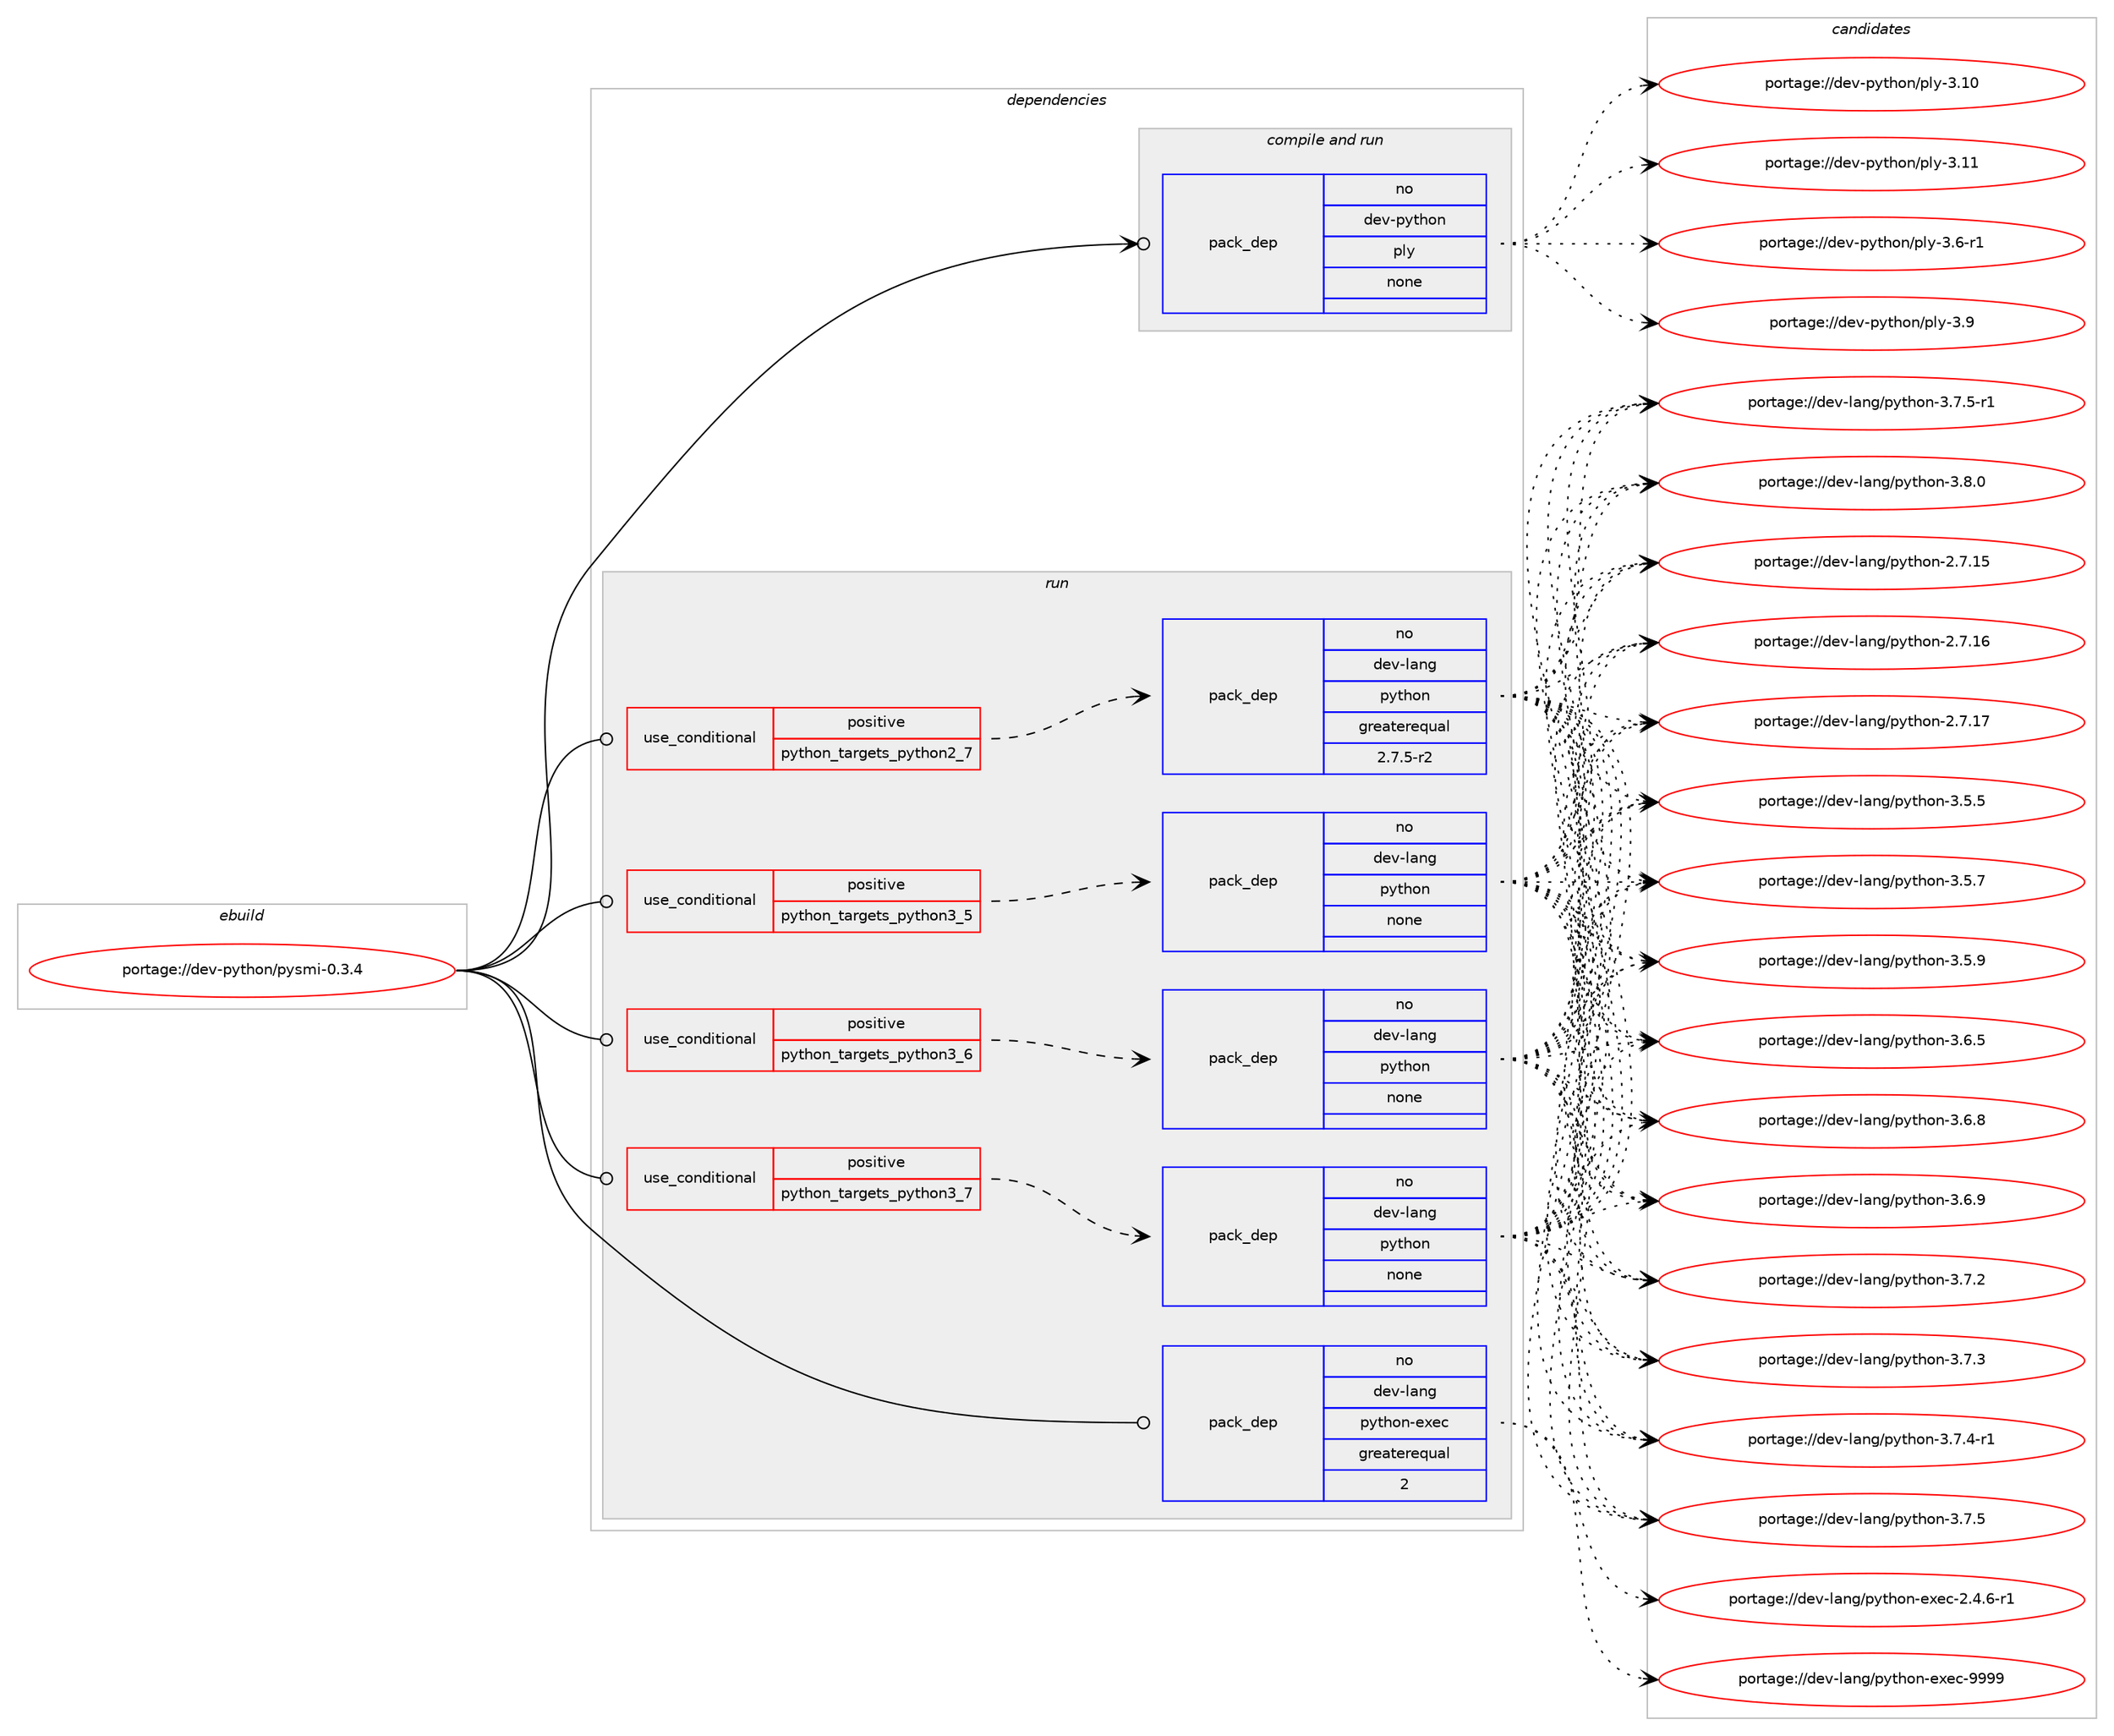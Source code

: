 digraph prolog {

# *************
# Graph options
# *************

newrank=true;
concentrate=true;
compound=true;
graph [rankdir=LR,fontname=Helvetica,fontsize=10,ranksep=1.5];#, ranksep=2.5, nodesep=0.2];
edge  [arrowhead=vee];
node  [fontname=Helvetica,fontsize=10];

# **********
# The ebuild
# **********

subgraph cluster_leftcol {
color=gray;
rank=same;
label=<<i>ebuild</i>>;
id [label="portage://dev-python/pysmi-0.3.4", color=red, width=4, href="../dev-python/pysmi-0.3.4.svg"];
}

# ****************
# The dependencies
# ****************

subgraph cluster_midcol {
color=gray;
label=<<i>dependencies</i>>;
subgraph cluster_compile {
fillcolor="#eeeeee";
style=filled;
label=<<i>compile</i>>;
}
subgraph cluster_compileandrun {
fillcolor="#eeeeee";
style=filled;
label=<<i>compile and run</i>>;
subgraph pack124204 {
dependency163683 [label=<<TABLE BORDER="0" CELLBORDER="1" CELLSPACING="0" CELLPADDING="4" WIDTH="220"><TR><TD ROWSPAN="6" CELLPADDING="30">pack_dep</TD></TR><TR><TD WIDTH="110">no</TD></TR><TR><TD>dev-python</TD></TR><TR><TD>ply</TD></TR><TR><TD>none</TD></TR><TR><TD></TD></TR></TABLE>>, shape=none, color=blue];
}
id:e -> dependency163683:w [weight=20,style="solid",arrowhead="odotvee"];
}
subgraph cluster_run {
fillcolor="#eeeeee";
style=filled;
label=<<i>run</i>>;
subgraph cond36098 {
dependency163684 [label=<<TABLE BORDER="0" CELLBORDER="1" CELLSPACING="0" CELLPADDING="4"><TR><TD ROWSPAN="3" CELLPADDING="10">use_conditional</TD></TR><TR><TD>positive</TD></TR><TR><TD>python_targets_python2_7</TD></TR></TABLE>>, shape=none, color=red];
subgraph pack124205 {
dependency163685 [label=<<TABLE BORDER="0" CELLBORDER="1" CELLSPACING="0" CELLPADDING="4" WIDTH="220"><TR><TD ROWSPAN="6" CELLPADDING="30">pack_dep</TD></TR><TR><TD WIDTH="110">no</TD></TR><TR><TD>dev-lang</TD></TR><TR><TD>python</TD></TR><TR><TD>greaterequal</TD></TR><TR><TD>2.7.5-r2</TD></TR></TABLE>>, shape=none, color=blue];
}
dependency163684:e -> dependency163685:w [weight=20,style="dashed",arrowhead="vee"];
}
id:e -> dependency163684:w [weight=20,style="solid",arrowhead="odot"];
subgraph cond36099 {
dependency163686 [label=<<TABLE BORDER="0" CELLBORDER="1" CELLSPACING="0" CELLPADDING="4"><TR><TD ROWSPAN="3" CELLPADDING="10">use_conditional</TD></TR><TR><TD>positive</TD></TR><TR><TD>python_targets_python3_5</TD></TR></TABLE>>, shape=none, color=red];
subgraph pack124206 {
dependency163687 [label=<<TABLE BORDER="0" CELLBORDER="1" CELLSPACING="0" CELLPADDING="4" WIDTH="220"><TR><TD ROWSPAN="6" CELLPADDING="30">pack_dep</TD></TR><TR><TD WIDTH="110">no</TD></TR><TR><TD>dev-lang</TD></TR><TR><TD>python</TD></TR><TR><TD>none</TD></TR><TR><TD></TD></TR></TABLE>>, shape=none, color=blue];
}
dependency163686:e -> dependency163687:w [weight=20,style="dashed",arrowhead="vee"];
}
id:e -> dependency163686:w [weight=20,style="solid",arrowhead="odot"];
subgraph cond36100 {
dependency163688 [label=<<TABLE BORDER="0" CELLBORDER="1" CELLSPACING="0" CELLPADDING="4"><TR><TD ROWSPAN="3" CELLPADDING="10">use_conditional</TD></TR><TR><TD>positive</TD></TR><TR><TD>python_targets_python3_6</TD></TR></TABLE>>, shape=none, color=red];
subgraph pack124207 {
dependency163689 [label=<<TABLE BORDER="0" CELLBORDER="1" CELLSPACING="0" CELLPADDING="4" WIDTH="220"><TR><TD ROWSPAN="6" CELLPADDING="30">pack_dep</TD></TR><TR><TD WIDTH="110">no</TD></TR><TR><TD>dev-lang</TD></TR><TR><TD>python</TD></TR><TR><TD>none</TD></TR><TR><TD></TD></TR></TABLE>>, shape=none, color=blue];
}
dependency163688:e -> dependency163689:w [weight=20,style="dashed",arrowhead="vee"];
}
id:e -> dependency163688:w [weight=20,style="solid",arrowhead="odot"];
subgraph cond36101 {
dependency163690 [label=<<TABLE BORDER="0" CELLBORDER="1" CELLSPACING="0" CELLPADDING="4"><TR><TD ROWSPAN="3" CELLPADDING="10">use_conditional</TD></TR><TR><TD>positive</TD></TR><TR><TD>python_targets_python3_7</TD></TR></TABLE>>, shape=none, color=red];
subgraph pack124208 {
dependency163691 [label=<<TABLE BORDER="0" CELLBORDER="1" CELLSPACING="0" CELLPADDING="4" WIDTH="220"><TR><TD ROWSPAN="6" CELLPADDING="30">pack_dep</TD></TR><TR><TD WIDTH="110">no</TD></TR><TR><TD>dev-lang</TD></TR><TR><TD>python</TD></TR><TR><TD>none</TD></TR><TR><TD></TD></TR></TABLE>>, shape=none, color=blue];
}
dependency163690:e -> dependency163691:w [weight=20,style="dashed",arrowhead="vee"];
}
id:e -> dependency163690:w [weight=20,style="solid",arrowhead="odot"];
subgraph pack124209 {
dependency163692 [label=<<TABLE BORDER="0" CELLBORDER="1" CELLSPACING="0" CELLPADDING="4" WIDTH="220"><TR><TD ROWSPAN="6" CELLPADDING="30">pack_dep</TD></TR><TR><TD WIDTH="110">no</TD></TR><TR><TD>dev-lang</TD></TR><TR><TD>python-exec</TD></TR><TR><TD>greaterequal</TD></TR><TR><TD>2</TD></TR></TABLE>>, shape=none, color=blue];
}
id:e -> dependency163692:w [weight=20,style="solid",arrowhead="odot"];
}
}

# **************
# The candidates
# **************

subgraph cluster_choices {
rank=same;
color=gray;
label=<<i>candidates</i>>;

subgraph choice124204 {
color=black;
nodesep=1;
choiceportage10010111845112121116104111110471121081214551464948 [label="portage://dev-python/ply-3.10", color=red, width=4,href="../dev-python/ply-3.10.svg"];
choiceportage10010111845112121116104111110471121081214551464949 [label="portage://dev-python/ply-3.11", color=red, width=4,href="../dev-python/ply-3.11.svg"];
choiceportage1001011184511212111610411111047112108121455146544511449 [label="portage://dev-python/ply-3.6-r1", color=red, width=4,href="../dev-python/ply-3.6-r1.svg"];
choiceportage100101118451121211161041111104711210812145514657 [label="portage://dev-python/ply-3.9", color=red, width=4,href="../dev-python/ply-3.9.svg"];
dependency163683:e -> choiceportage10010111845112121116104111110471121081214551464948:w [style=dotted,weight="100"];
dependency163683:e -> choiceportage10010111845112121116104111110471121081214551464949:w [style=dotted,weight="100"];
dependency163683:e -> choiceportage1001011184511212111610411111047112108121455146544511449:w [style=dotted,weight="100"];
dependency163683:e -> choiceportage100101118451121211161041111104711210812145514657:w [style=dotted,weight="100"];
}
subgraph choice124205 {
color=black;
nodesep=1;
choiceportage10010111845108971101034711212111610411111045504655464953 [label="portage://dev-lang/python-2.7.15", color=red, width=4,href="../dev-lang/python-2.7.15.svg"];
choiceportage10010111845108971101034711212111610411111045504655464954 [label="portage://dev-lang/python-2.7.16", color=red, width=4,href="../dev-lang/python-2.7.16.svg"];
choiceportage10010111845108971101034711212111610411111045504655464955 [label="portage://dev-lang/python-2.7.17", color=red, width=4,href="../dev-lang/python-2.7.17.svg"];
choiceportage100101118451089711010347112121116104111110455146534653 [label="portage://dev-lang/python-3.5.5", color=red, width=4,href="../dev-lang/python-3.5.5.svg"];
choiceportage100101118451089711010347112121116104111110455146534655 [label="portage://dev-lang/python-3.5.7", color=red, width=4,href="../dev-lang/python-3.5.7.svg"];
choiceportage100101118451089711010347112121116104111110455146534657 [label="portage://dev-lang/python-3.5.9", color=red, width=4,href="../dev-lang/python-3.5.9.svg"];
choiceportage100101118451089711010347112121116104111110455146544653 [label="portage://dev-lang/python-3.6.5", color=red, width=4,href="../dev-lang/python-3.6.5.svg"];
choiceportage100101118451089711010347112121116104111110455146544656 [label="portage://dev-lang/python-3.6.8", color=red, width=4,href="../dev-lang/python-3.6.8.svg"];
choiceportage100101118451089711010347112121116104111110455146544657 [label="portage://dev-lang/python-3.6.9", color=red, width=4,href="../dev-lang/python-3.6.9.svg"];
choiceportage100101118451089711010347112121116104111110455146554650 [label="portage://dev-lang/python-3.7.2", color=red, width=4,href="../dev-lang/python-3.7.2.svg"];
choiceportage100101118451089711010347112121116104111110455146554651 [label="portage://dev-lang/python-3.7.3", color=red, width=4,href="../dev-lang/python-3.7.3.svg"];
choiceportage1001011184510897110103471121211161041111104551465546524511449 [label="portage://dev-lang/python-3.7.4-r1", color=red, width=4,href="../dev-lang/python-3.7.4-r1.svg"];
choiceportage100101118451089711010347112121116104111110455146554653 [label="portage://dev-lang/python-3.7.5", color=red, width=4,href="../dev-lang/python-3.7.5.svg"];
choiceportage1001011184510897110103471121211161041111104551465546534511449 [label="portage://dev-lang/python-3.7.5-r1", color=red, width=4,href="../dev-lang/python-3.7.5-r1.svg"];
choiceportage100101118451089711010347112121116104111110455146564648 [label="portage://dev-lang/python-3.8.0", color=red, width=4,href="../dev-lang/python-3.8.0.svg"];
dependency163685:e -> choiceportage10010111845108971101034711212111610411111045504655464953:w [style=dotted,weight="100"];
dependency163685:e -> choiceportage10010111845108971101034711212111610411111045504655464954:w [style=dotted,weight="100"];
dependency163685:e -> choiceportage10010111845108971101034711212111610411111045504655464955:w [style=dotted,weight="100"];
dependency163685:e -> choiceportage100101118451089711010347112121116104111110455146534653:w [style=dotted,weight="100"];
dependency163685:e -> choiceportage100101118451089711010347112121116104111110455146534655:w [style=dotted,weight="100"];
dependency163685:e -> choiceportage100101118451089711010347112121116104111110455146534657:w [style=dotted,weight="100"];
dependency163685:e -> choiceportage100101118451089711010347112121116104111110455146544653:w [style=dotted,weight="100"];
dependency163685:e -> choiceportage100101118451089711010347112121116104111110455146544656:w [style=dotted,weight="100"];
dependency163685:e -> choiceportage100101118451089711010347112121116104111110455146544657:w [style=dotted,weight="100"];
dependency163685:e -> choiceportage100101118451089711010347112121116104111110455146554650:w [style=dotted,weight="100"];
dependency163685:e -> choiceportage100101118451089711010347112121116104111110455146554651:w [style=dotted,weight="100"];
dependency163685:e -> choiceportage1001011184510897110103471121211161041111104551465546524511449:w [style=dotted,weight="100"];
dependency163685:e -> choiceportage100101118451089711010347112121116104111110455146554653:w [style=dotted,weight="100"];
dependency163685:e -> choiceportage1001011184510897110103471121211161041111104551465546534511449:w [style=dotted,weight="100"];
dependency163685:e -> choiceportage100101118451089711010347112121116104111110455146564648:w [style=dotted,weight="100"];
}
subgraph choice124206 {
color=black;
nodesep=1;
choiceportage10010111845108971101034711212111610411111045504655464953 [label="portage://dev-lang/python-2.7.15", color=red, width=4,href="../dev-lang/python-2.7.15.svg"];
choiceportage10010111845108971101034711212111610411111045504655464954 [label="portage://dev-lang/python-2.7.16", color=red, width=4,href="../dev-lang/python-2.7.16.svg"];
choiceportage10010111845108971101034711212111610411111045504655464955 [label="portage://dev-lang/python-2.7.17", color=red, width=4,href="../dev-lang/python-2.7.17.svg"];
choiceportage100101118451089711010347112121116104111110455146534653 [label="portage://dev-lang/python-3.5.5", color=red, width=4,href="../dev-lang/python-3.5.5.svg"];
choiceportage100101118451089711010347112121116104111110455146534655 [label="portage://dev-lang/python-3.5.7", color=red, width=4,href="../dev-lang/python-3.5.7.svg"];
choiceportage100101118451089711010347112121116104111110455146534657 [label="portage://dev-lang/python-3.5.9", color=red, width=4,href="../dev-lang/python-3.5.9.svg"];
choiceportage100101118451089711010347112121116104111110455146544653 [label="portage://dev-lang/python-3.6.5", color=red, width=4,href="../dev-lang/python-3.6.5.svg"];
choiceportage100101118451089711010347112121116104111110455146544656 [label="portage://dev-lang/python-3.6.8", color=red, width=4,href="../dev-lang/python-3.6.8.svg"];
choiceportage100101118451089711010347112121116104111110455146544657 [label="portage://dev-lang/python-3.6.9", color=red, width=4,href="../dev-lang/python-3.6.9.svg"];
choiceportage100101118451089711010347112121116104111110455146554650 [label="portage://dev-lang/python-3.7.2", color=red, width=4,href="../dev-lang/python-3.7.2.svg"];
choiceportage100101118451089711010347112121116104111110455146554651 [label="portage://dev-lang/python-3.7.3", color=red, width=4,href="../dev-lang/python-3.7.3.svg"];
choiceportage1001011184510897110103471121211161041111104551465546524511449 [label="portage://dev-lang/python-3.7.4-r1", color=red, width=4,href="../dev-lang/python-3.7.4-r1.svg"];
choiceportage100101118451089711010347112121116104111110455146554653 [label="portage://dev-lang/python-3.7.5", color=red, width=4,href="../dev-lang/python-3.7.5.svg"];
choiceportage1001011184510897110103471121211161041111104551465546534511449 [label="portage://dev-lang/python-3.7.5-r1", color=red, width=4,href="../dev-lang/python-3.7.5-r1.svg"];
choiceportage100101118451089711010347112121116104111110455146564648 [label="portage://dev-lang/python-3.8.0", color=red, width=4,href="../dev-lang/python-3.8.0.svg"];
dependency163687:e -> choiceportage10010111845108971101034711212111610411111045504655464953:w [style=dotted,weight="100"];
dependency163687:e -> choiceportage10010111845108971101034711212111610411111045504655464954:w [style=dotted,weight="100"];
dependency163687:e -> choiceportage10010111845108971101034711212111610411111045504655464955:w [style=dotted,weight="100"];
dependency163687:e -> choiceportage100101118451089711010347112121116104111110455146534653:w [style=dotted,weight="100"];
dependency163687:e -> choiceportage100101118451089711010347112121116104111110455146534655:w [style=dotted,weight="100"];
dependency163687:e -> choiceportage100101118451089711010347112121116104111110455146534657:w [style=dotted,weight="100"];
dependency163687:e -> choiceportage100101118451089711010347112121116104111110455146544653:w [style=dotted,weight="100"];
dependency163687:e -> choiceportage100101118451089711010347112121116104111110455146544656:w [style=dotted,weight="100"];
dependency163687:e -> choiceportage100101118451089711010347112121116104111110455146544657:w [style=dotted,weight="100"];
dependency163687:e -> choiceportage100101118451089711010347112121116104111110455146554650:w [style=dotted,weight="100"];
dependency163687:e -> choiceportage100101118451089711010347112121116104111110455146554651:w [style=dotted,weight="100"];
dependency163687:e -> choiceportage1001011184510897110103471121211161041111104551465546524511449:w [style=dotted,weight="100"];
dependency163687:e -> choiceportage100101118451089711010347112121116104111110455146554653:w [style=dotted,weight="100"];
dependency163687:e -> choiceportage1001011184510897110103471121211161041111104551465546534511449:w [style=dotted,weight="100"];
dependency163687:e -> choiceportage100101118451089711010347112121116104111110455146564648:w [style=dotted,weight="100"];
}
subgraph choice124207 {
color=black;
nodesep=1;
choiceportage10010111845108971101034711212111610411111045504655464953 [label="portage://dev-lang/python-2.7.15", color=red, width=4,href="../dev-lang/python-2.7.15.svg"];
choiceportage10010111845108971101034711212111610411111045504655464954 [label="portage://dev-lang/python-2.7.16", color=red, width=4,href="../dev-lang/python-2.7.16.svg"];
choiceportage10010111845108971101034711212111610411111045504655464955 [label="portage://dev-lang/python-2.7.17", color=red, width=4,href="../dev-lang/python-2.7.17.svg"];
choiceportage100101118451089711010347112121116104111110455146534653 [label="portage://dev-lang/python-3.5.5", color=red, width=4,href="../dev-lang/python-3.5.5.svg"];
choiceportage100101118451089711010347112121116104111110455146534655 [label="portage://dev-lang/python-3.5.7", color=red, width=4,href="../dev-lang/python-3.5.7.svg"];
choiceportage100101118451089711010347112121116104111110455146534657 [label="portage://dev-lang/python-3.5.9", color=red, width=4,href="../dev-lang/python-3.5.9.svg"];
choiceportage100101118451089711010347112121116104111110455146544653 [label="portage://dev-lang/python-3.6.5", color=red, width=4,href="../dev-lang/python-3.6.5.svg"];
choiceportage100101118451089711010347112121116104111110455146544656 [label="portage://dev-lang/python-3.6.8", color=red, width=4,href="../dev-lang/python-3.6.8.svg"];
choiceportage100101118451089711010347112121116104111110455146544657 [label="portage://dev-lang/python-3.6.9", color=red, width=4,href="../dev-lang/python-3.6.9.svg"];
choiceportage100101118451089711010347112121116104111110455146554650 [label="portage://dev-lang/python-3.7.2", color=red, width=4,href="../dev-lang/python-3.7.2.svg"];
choiceportage100101118451089711010347112121116104111110455146554651 [label="portage://dev-lang/python-3.7.3", color=red, width=4,href="../dev-lang/python-3.7.3.svg"];
choiceportage1001011184510897110103471121211161041111104551465546524511449 [label="portage://dev-lang/python-3.7.4-r1", color=red, width=4,href="../dev-lang/python-3.7.4-r1.svg"];
choiceportage100101118451089711010347112121116104111110455146554653 [label="portage://dev-lang/python-3.7.5", color=red, width=4,href="../dev-lang/python-3.7.5.svg"];
choiceportage1001011184510897110103471121211161041111104551465546534511449 [label="portage://dev-lang/python-3.7.5-r1", color=red, width=4,href="../dev-lang/python-3.7.5-r1.svg"];
choiceportage100101118451089711010347112121116104111110455146564648 [label="portage://dev-lang/python-3.8.0", color=red, width=4,href="../dev-lang/python-3.8.0.svg"];
dependency163689:e -> choiceportage10010111845108971101034711212111610411111045504655464953:w [style=dotted,weight="100"];
dependency163689:e -> choiceportage10010111845108971101034711212111610411111045504655464954:w [style=dotted,weight="100"];
dependency163689:e -> choiceportage10010111845108971101034711212111610411111045504655464955:w [style=dotted,weight="100"];
dependency163689:e -> choiceportage100101118451089711010347112121116104111110455146534653:w [style=dotted,weight="100"];
dependency163689:e -> choiceportage100101118451089711010347112121116104111110455146534655:w [style=dotted,weight="100"];
dependency163689:e -> choiceportage100101118451089711010347112121116104111110455146534657:w [style=dotted,weight="100"];
dependency163689:e -> choiceportage100101118451089711010347112121116104111110455146544653:w [style=dotted,weight="100"];
dependency163689:e -> choiceportage100101118451089711010347112121116104111110455146544656:w [style=dotted,weight="100"];
dependency163689:e -> choiceportage100101118451089711010347112121116104111110455146544657:w [style=dotted,weight="100"];
dependency163689:e -> choiceportage100101118451089711010347112121116104111110455146554650:w [style=dotted,weight="100"];
dependency163689:e -> choiceportage100101118451089711010347112121116104111110455146554651:w [style=dotted,weight="100"];
dependency163689:e -> choiceportage1001011184510897110103471121211161041111104551465546524511449:w [style=dotted,weight="100"];
dependency163689:e -> choiceportage100101118451089711010347112121116104111110455146554653:w [style=dotted,weight="100"];
dependency163689:e -> choiceportage1001011184510897110103471121211161041111104551465546534511449:w [style=dotted,weight="100"];
dependency163689:e -> choiceportage100101118451089711010347112121116104111110455146564648:w [style=dotted,weight="100"];
}
subgraph choice124208 {
color=black;
nodesep=1;
choiceportage10010111845108971101034711212111610411111045504655464953 [label="portage://dev-lang/python-2.7.15", color=red, width=4,href="../dev-lang/python-2.7.15.svg"];
choiceportage10010111845108971101034711212111610411111045504655464954 [label="portage://dev-lang/python-2.7.16", color=red, width=4,href="../dev-lang/python-2.7.16.svg"];
choiceportage10010111845108971101034711212111610411111045504655464955 [label="portage://dev-lang/python-2.7.17", color=red, width=4,href="../dev-lang/python-2.7.17.svg"];
choiceportage100101118451089711010347112121116104111110455146534653 [label="portage://dev-lang/python-3.5.5", color=red, width=4,href="../dev-lang/python-3.5.5.svg"];
choiceportage100101118451089711010347112121116104111110455146534655 [label="portage://dev-lang/python-3.5.7", color=red, width=4,href="../dev-lang/python-3.5.7.svg"];
choiceportage100101118451089711010347112121116104111110455146534657 [label="portage://dev-lang/python-3.5.9", color=red, width=4,href="../dev-lang/python-3.5.9.svg"];
choiceportage100101118451089711010347112121116104111110455146544653 [label="portage://dev-lang/python-3.6.5", color=red, width=4,href="../dev-lang/python-3.6.5.svg"];
choiceportage100101118451089711010347112121116104111110455146544656 [label="portage://dev-lang/python-3.6.8", color=red, width=4,href="../dev-lang/python-3.6.8.svg"];
choiceportage100101118451089711010347112121116104111110455146544657 [label="portage://dev-lang/python-3.6.9", color=red, width=4,href="../dev-lang/python-3.6.9.svg"];
choiceportage100101118451089711010347112121116104111110455146554650 [label="portage://dev-lang/python-3.7.2", color=red, width=4,href="../dev-lang/python-3.7.2.svg"];
choiceportage100101118451089711010347112121116104111110455146554651 [label="portage://dev-lang/python-3.7.3", color=red, width=4,href="../dev-lang/python-3.7.3.svg"];
choiceportage1001011184510897110103471121211161041111104551465546524511449 [label="portage://dev-lang/python-3.7.4-r1", color=red, width=4,href="../dev-lang/python-3.7.4-r1.svg"];
choiceportage100101118451089711010347112121116104111110455146554653 [label="portage://dev-lang/python-3.7.5", color=red, width=4,href="../dev-lang/python-3.7.5.svg"];
choiceportage1001011184510897110103471121211161041111104551465546534511449 [label="portage://dev-lang/python-3.7.5-r1", color=red, width=4,href="../dev-lang/python-3.7.5-r1.svg"];
choiceportage100101118451089711010347112121116104111110455146564648 [label="portage://dev-lang/python-3.8.0", color=red, width=4,href="../dev-lang/python-3.8.0.svg"];
dependency163691:e -> choiceportage10010111845108971101034711212111610411111045504655464953:w [style=dotted,weight="100"];
dependency163691:e -> choiceportage10010111845108971101034711212111610411111045504655464954:w [style=dotted,weight="100"];
dependency163691:e -> choiceportage10010111845108971101034711212111610411111045504655464955:w [style=dotted,weight="100"];
dependency163691:e -> choiceportage100101118451089711010347112121116104111110455146534653:w [style=dotted,weight="100"];
dependency163691:e -> choiceportage100101118451089711010347112121116104111110455146534655:w [style=dotted,weight="100"];
dependency163691:e -> choiceportage100101118451089711010347112121116104111110455146534657:w [style=dotted,weight="100"];
dependency163691:e -> choiceportage100101118451089711010347112121116104111110455146544653:w [style=dotted,weight="100"];
dependency163691:e -> choiceportage100101118451089711010347112121116104111110455146544656:w [style=dotted,weight="100"];
dependency163691:e -> choiceportage100101118451089711010347112121116104111110455146544657:w [style=dotted,weight="100"];
dependency163691:e -> choiceportage100101118451089711010347112121116104111110455146554650:w [style=dotted,weight="100"];
dependency163691:e -> choiceportage100101118451089711010347112121116104111110455146554651:w [style=dotted,weight="100"];
dependency163691:e -> choiceportage1001011184510897110103471121211161041111104551465546524511449:w [style=dotted,weight="100"];
dependency163691:e -> choiceportage100101118451089711010347112121116104111110455146554653:w [style=dotted,weight="100"];
dependency163691:e -> choiceportage1001011184510897110103471121211161041111104551465546534511449:w [style=dotted,weight="100"];
dependency163691:e -> choiceportage100101118451089711010347112121116104111110455146564648:w [style=dotted,weight="100"];
}
subgraph choice124209 {
color=black;
nodesep=1;
choiceportage10010111845108971101034711212111610411111045101120101994550465246544511449 [label="portage://dev-lang/python-exec-2.4.6-r1", color=red, width=4,href="../dev-lang/python-exec-2.4.6-r1.svg"];
choiceportage10010111845108971101034711212111610411111045101120101994557575757 [label="portage://dev-lang/python-exec-9999", color=red, width=4,href="../dev-lang/python-exec-9999.svg"];
dependency163692:e -> choiceportage10010111845108971101034711212111610411111045101120101994550465246544511449:w [style=dotted,weight="100"];
dependency163692:e -> choiceportage10010111845108971101034711212111610411111045101120101994557575757:w [style=dotted,weight="100"];
}
}

}
